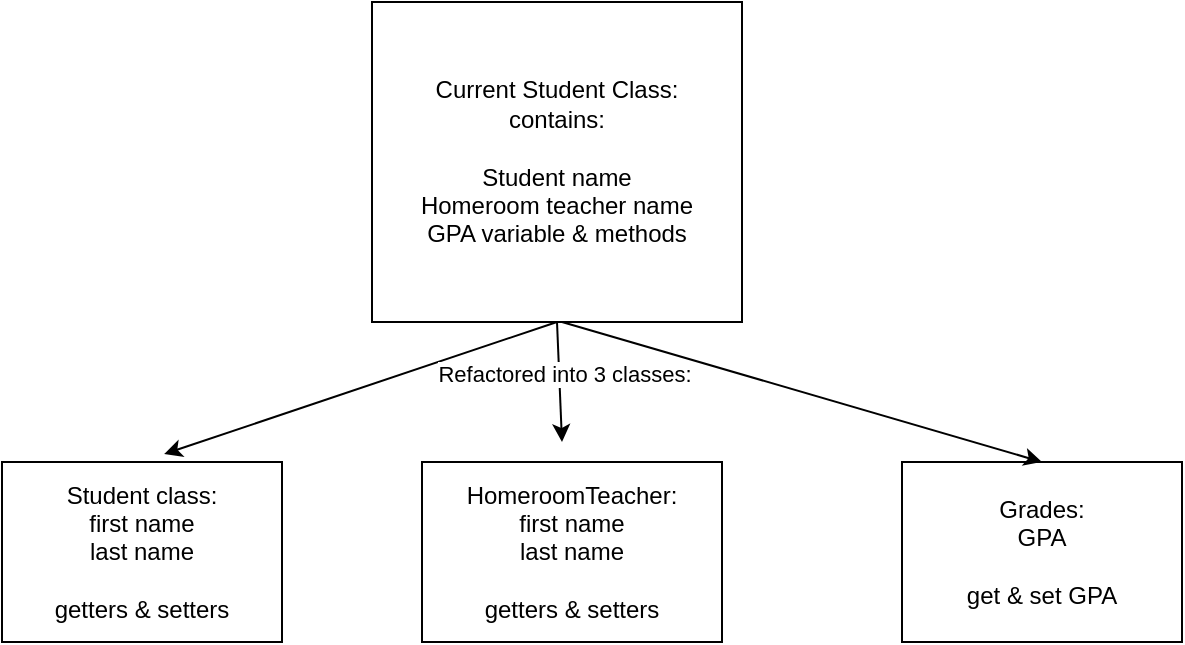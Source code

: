 <mxfile version="28.1.1">
  <diagram name="Page-1" id="MZlkf0bPreI78nnIvFdW">
    <mxGraphModel dx="946" dy="501" grid="1" gridSize="10" guides="1" tooltips="1" connect="1" arrows="1" fold="1" page="1" pageScale="1" pageWidth="850" pageHeight="1100" math="0" shadow="0">
      <root>
        <mxCell id="0" />
        <mxCell id="1" parent="0" />
        <mxCell id="-q0JsYWmVPozDuSlEaTk-1" value="Current Student Class:&lt;div&gt;contains:&lt;/div&gt;&lt;div&gt;&lt;br&gt;&lt;/div&gt;&lt;div&gt;Student name&lt;/div&gt;&lt;div&gt;Homeroom teacher name&lt;/div&gt;&lt;div&gt;GPA variable &amp;amp; methods&lt;/div&gt;" style="rounded=0;whiteSpace=wrap;html=1;" vertex="1" parent="1">
          <mxGeometry x="365" y="90" width="185" height="160" as="geometry" />
        </mxCell>
        <mxCell id="-q0JsYWmVPozDuSlEaTk-2" value="Student class:&lt;div&gt;first name&lt;/div&gt;&lt;div&gt;last name&lt;/div&gt;&lt;div&gt;&lt;br&gt;&lt;/div&gt;&lt;div&gt;getters &amp;amp; setters&lt;/div&gt;" style="rounded=0;whiteSpace=wrap;html=1;" vertex="1" parent="1">
          <mxGeometry x="180" y="320" width="140" height="90" as="geometry" />
        </mxCell>
        <mxCell id="-q0JsYWmVPozDuSlEaTk-3" value="HomeroomTeacher:&lt;div&gt;first name&lt;/div&gt;&lt;div&gt;last name&lt;/div&gt;&lt;div&gt;&lt;br&gt;&lt;/div&gt;&lt;div&gt;getters &amp;amp; setters&lt;/div&gt;" style="rounded=0;whiteSpace=wrap;html=1;" vertex="1" parent="1">
          <mxGeometry x="390" y="320" width="150" height="90" as="geometry" />
        </mxCell>
        <mxCell id="-q0JsYWmVPozDuSlEaTk-4" value="Grades:&lt;div&gt;GPA&lt;/div&gt;&lt;div&gt;&lt;br&gt;&lt;/div&gt;&lt;div&gt;get &amp;amp; set GPA&lt;/div&gt;" style="rounded=0;whiteSpace=wrap;html=1;" vertex="1" parent="1">
          <mxGeometry x="630" y="320" width="140" height="90" as="geometry" />
        </mxCell>
        <mxCell id="-q0JsYWmVPozDuSlEaTk-6" value="" style="endArrow=classic;html=1;rounded=0;exitX=0.5;exitY=1;exitDx=0;exitDy=0;entryX=0.579;entryY=-0.044;entryDx=0;entryDy=0;entryPerimeter=0;" edge="1" parent="1" source="-q0JsYWmVPozDuSlEaTk-1" target="-q0JsYWmVPozDuSlEaTk-2">
          <mxGeometry width="50" height="50" relative="1" as="geometry">
            <mxPoint x="400" y="310" as="sourcePoint" />
            <mxPoint x="450" y="260" as="targetPoint" />
          </mxGeometry>
        </mxCell>
        <mxCell id="-q0JsYWmVPozDuSlEaTk-7" value="" style="endArrow=classic;html=1;rounded=0;exitX=0.5;exitY=1;exitDx=0;exitDy=0;" edge="1" parent="1" source="-q0JsYWmVPozDuSlEaTk-1">
          <mxGeometry width="50" height="50" relative="1" as="geometry">
            <mxPoint x="400" y="310" as="sourcePoint" />
            <mxPoint x="460" y="310" as="targetPoint" />
          </mxGeometry>
        </mxCell>
        <mxCell id="-q0JsYWmVPozDuSlEaTk-9" value="Refactored into 3 classes:" style="edgeLabel;html=1;align=center;verticalAlign=middle;resizable=0;points=[];" vertex="1" connectable="0" parent="-q0JsYWmVPozDuSlEaTk-7">
          <mxGeometry x="-0.13" y="2" relative="1" as="geometry">
            <mxPoint as="offset" />
          </mxGeometry>
        </mxCell>
        <mxCell id="-q0JsYWmVPozDuSlEaTk-8" value="" style="endArrow=classic;html=1;rounded=0;entryX=0.5;entryY=0;entryDx=0;entryDy=0;" edge="1" parent="1" target="-q0JsYWmVPozDuSlEaTk-4">
          <mxGeometry width="50" height="50" relative="1" as="geometry">
            <mxPoint x="460" y="250" as="sourcePoint" />
            <mxPoint x="650" y="170" as="targetPoint" />
          </mxGeometry>
        </mxCell>
      </root>
    </mxGraphModel>
  </diagram>
</mxfile>
